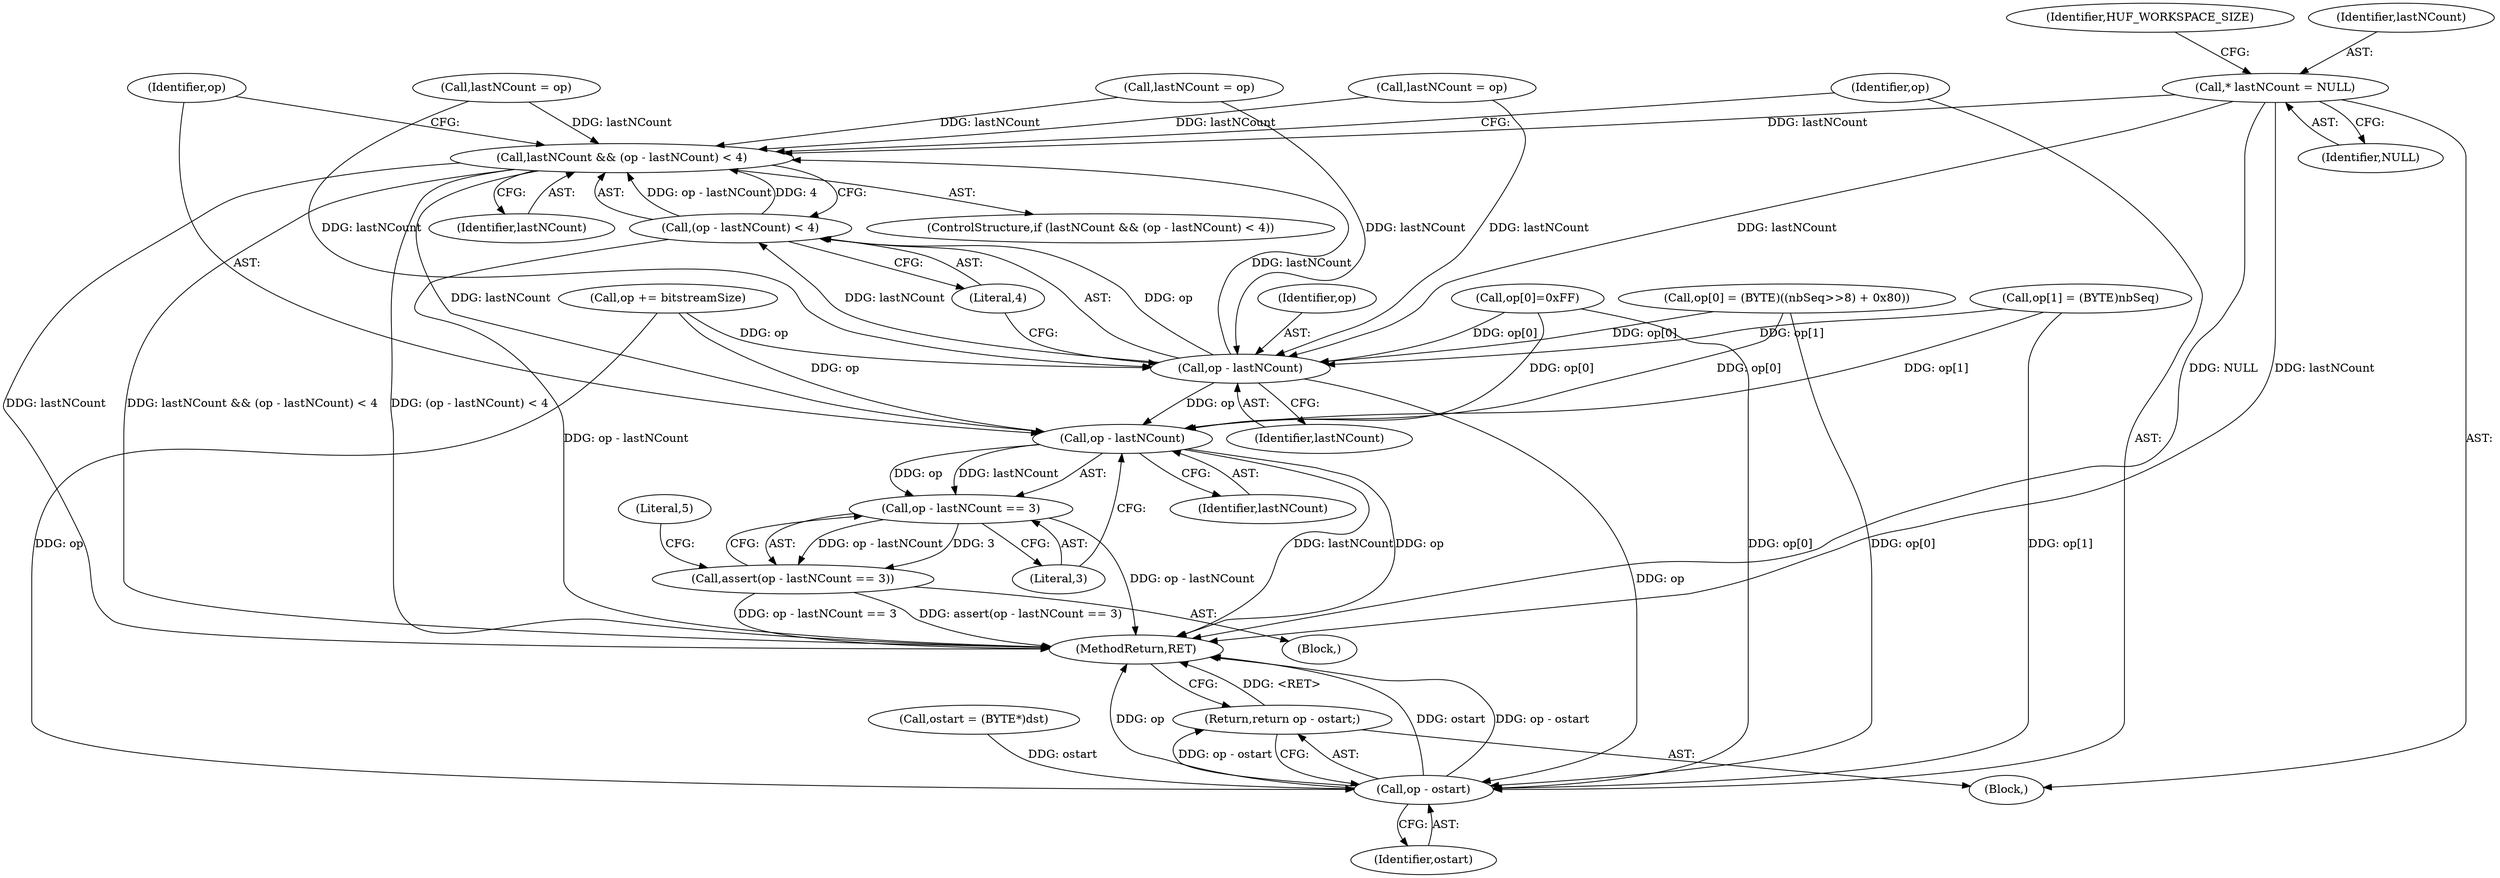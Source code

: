 digraph "0_zstd_3e5cdf1b6a85843e991d7d10f6a2567c15580da0_0@pointer" {
"1000223" [label="(Call,* lastNCount = NULL)"];
"1000812" [label="(Call,lastNCount && (op - lastNCount) < 4)"];
"1000822" [label="(Call,op - lastNCount)"];
"1000821" [label="(Call,op - lastNCount == 3)"];
"1000820" [label="(Call,assert(op - lastNCount == 3))"];
"1000815" [label="(Call,op - lastNCount)"];
"1000814" [label="(Call,(op - lastNCount) < 4)"];
"1000832" [label="(Call,op - ostart)"];
"1000831" [label="(Return,return op - ostart;)"];
"1000225" [label="(Identifier,NULL)"];
"1000642" [label="(Call,lastNCount = op)"];
"1000197" [label="(Call,ostart = (BYTE*)dst)"];
"1000812" [label="(Call,lastNCount && (op - lastNCount) < 4)"];
"1000808" [label="(Call,op += bitstreamSize)"];
"1000815" [label="(Call,op - lastNCount)"];
"1000832" [label="(Call,op - ostart)"];
"1000825" [label="(Literal,3)"];
"1000343" [label="(Call,op[1] = (BYTE)nbSeq)"];
"1000820" [label="(Call,assert(op - lastNCount == 3))"];
"1000223" [label="(Call,* lastNCount = NULL)"];
"1000821" [label="(Call,op - lastNCount == 3)"];
"1000824" [label="(Identifier,lastNCount)"];
"1000228" [label="(Identifier,HUF_WORKSPACE_SIZE)"];
"1000224" [label="(Identifier,lastNCount)"];
"1000834" [label="(Identifier,ostart)"];
"1000355" [label="(Call,op[0]=0xFF)"];
"1000762" [label="(Call,lastNCount = op)"];
"1000835" [label="(MethodReturn,RET)"];
"1000811" [label="(ControlStructure,if (lastNCount && (op - lastNCount) < 4))"];
"1000814" [label="(Call,(op - lastNCount) < 4)"];
"1000833" [label="(Identifier,op)"];
"1000818" [label="(Literal,4)"];
"1000817" [label="(Identifier,lastNCount)"];
"1000130" [label="(Block,)"];
"1000518" [label="(Call,lastNCount = op)"];
"1000823" [label="(Identifier,op)"];
"1000331" [label="(Call,op[0] = (BYTE)((nbSeq>>8) + 0x80))"];
"1000827" [label="(Literal,5)"];
"1000813" [label="(Identifier,lastNCount)"];
"1000822" [label="(Call,op - lastNCount)"];
"1000819" [label="(Block,)"];
"1000816" [label="(Identifier,op)"];
"1000831" [label="(Return,return op - ostart;)"];
"1000223" -> "1000130"  [label="AST: "];
"1000223" -> "1000225"  [label="CFG: "];
"1000224" -> "1000223"  [label="AST: "];
"1000225" -> "1000223"  [label="AST: "];
"1000228" -> "1000223"  [label="CFG: "];
"1000223" -> "1000835"  [label="DDG: NULL"];
"1000223" -> "1000835"  [label="DDG: lastNCount"];
"1000223" -> "1000812"  [label="DDG: lastNCount"];
"1000223" -> "1000815"  [label="DDG: lastNCount"];
"1000812" -> "1000811"  [label="AST: "];
"1000812" -> "1000813"  [label="CFG: "];
"1000812" -> "1000814"  [label="CFG: "];
"1000813" -> "1000812"  [label="AST: "];
"1000814" -> "1000812"  [label="AST: "];
"1000823" -> "1000812"  [label="CFG: "];
"1000833" -> "1000812"  [label="CFG: "];
"1000812" -> "1000835"  [label="DDG: (op - lastNCount) < 4"];
"1000812" -> "1000835"  [label="DDG: lastNCount"];
"1000812" -> "1000835"  [label="DDG: lastNCount && (op - lastNCount) < 4"];
"1000642" -> "1000812"  [label="DDG: lastNCount"];
"1000815" -> "1000812"  [label="DDG: lastNCount"];
"1000518" -> "1000812"  [label="DDG: lastNCount"];
"1000762" -> "1000812"  [label="DDG: lastNCount"];
"1000814" -> "1000812"  [label="DDG: op - lastNCount"];
"1000814" -> "1000812"  [label="DDG: 4"];
"1000812" -> "1000822"  [label="DDG: lastNCount"];
"1000822" -> "1000821"  [label="AST: "];
"1000822" -> "1000824"  [label="CFG: "];
"1000823" -> "1000822"  [label="AST: "];
"1000824" -> "1000822"  [label="AST: "];
"1000825" -> "1000822"  [label="CFG: "];
"1000822" -> "1000835"  [label="DDG: lastNCount"];
"1000822" -> "1000835"  [label="DDG: op"];
"1000822" -> "1000821"  [label="DDG: op"];
"1000822" -> "1000821"  [label="DDG: lastNCount"];
"1000355" -> "1000822"  [label="DDG: op[0]"];
"1000815" -> "1000822"  [label="DDG: op"];
"1000343" -> "1000822"  [label="DDG: op[1]"];
"1000331" -> "1000822"  [label="DDG: op[0]"];
"1000808" -> "1000822"  [label="DDG: op"];
"1000821" -> "1000820"  [label="AST: "];
"1000821" -> "1000825"  [label="CFG: "];
"1000825" -> "1000821"  [label="AST: "];
"1000820" -> "1000821"  [label="CFG: "];
"1000821" -> "1000835"  [label="DDG: op - lastNCount"];
"1000821" -> "1000820"  [label="DDG: op - lastNCount"];
"1000821" -> "1000820"  [label="DDG: 3"];
"1000820" -> "1000819"  [label="AST: "];
"1000827" -> "1000820"  [label="CFG: "];
"1000820" -> "1000835"  [label="DDG: assert(op - lastNCount == 3)"];
"1000820" -> "1000835"  [label="DDG: op - lastNCount == 3"];
"1000815" -> "1000814"  [label="AST: "];
"1000815" -> "1000817"  [label="CFG: "];
"1000816" -> "1000815"  [label="AST: "];
"1000817" -> "1000815"  [label="AST: "];
"1000818" -> "1000815"  [label="CFG: "];
"1000815" -> "1000814"  [label="DDG: op"];
"1000815" -> "1000814"  [label="DDG: lastNCount"];
"1000355" -> "1000815"  [label="DDG: op[0]"];
"1000343" -> "1000815"  [label="DDG: op[1]"];
"1000331" -> "1000815"  [label="DDG: op[0]"];
"1000808" -> "1000815"  [label="DDG: op"];
"1000642" -> "1000815"  [label="DDG: lastNCount"];
"1000518" -> "1000815"  [label="DDG: lastNCount"];
"1000762" -> "1000815"  [label="DDG: lastNCount"];
"1000815" -> "1000832"  [label="DDG: op"];
"1000814" -> "1000818"  [label="CFG: "];
"1000818" -> "1000814"  [label="AST: "];
"1000814" -> "1000835"  [label="DDG: op - lastNCount"];
"1000832" -> "1000831"  [label="AST: "];
"1000832" -> "1000834"  [label="CFG: "];
"1000833" -> "1000832"  [label="AST: "];
"1000834" -> "1000832"  [label="AST: "];
"1000831" -> "1000832"  [label="CFG: "];
"1000832" -> "1000835"  [label="DDG: ostart"];
"1000832" -> "1000835"  [label="DDG: op - ostart"];
"1000832" -> "1000835"  [label="DDG: op"];
"1000832" -> "1000831"  [label="DDG: op - ostart"];
"1000355" -> "1000832"  [label="DDG: op[0]"];
"1000343" -> "1000832"  [label="DDG: op[1]"];
"1000331" -> "1000832"  [label="DDG: op[0]"];
"1000808" -> "1000832"  [label="DDG: op"];
"1000197" -> "1000832"  [label="DDG: ostart"];
"1000831" -> "1000130"  [label="AST: "];
"1000835" -> "1000831"  [label="CFG: "];
"1000831" -> "1000835"  [label="DDG: <RET>"];
}
